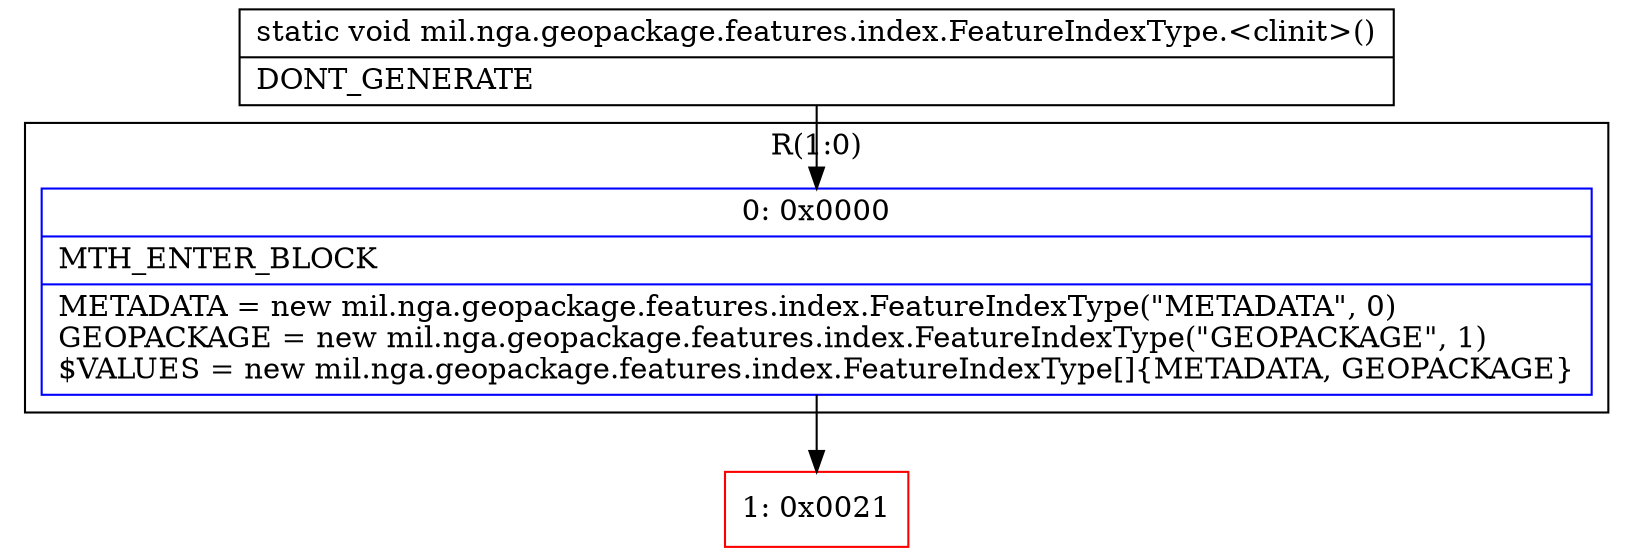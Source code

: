 digraph "CFG formil.nga.geopackage.features.index.FeatureIndexType.\<clinit\>()V" {
subgraph cluster_Region_1513641267 {
label = "R(1:0)";
node [shape=record,color=blue];
Node_0 [shape=record,label="{0\:\ 0x0000|MTH_ENTER_BLOCK\l|METADATA = new mil.nga.geopackage.features.index.FeatureIndexType(\"METADATA\", 0)\lGEOPACKAGE = new mil.nga.geopackage.features.index.FeatureIndexType(\"GEOPACKAGE\", 1)\l$VALUES = new mil.nga.geopackage.features.index.FeatureIndexType[]\{METADATA, GEOPACKAGE\}\l}"];
}
Node_1 [shape=record,color=red,label="{1\:\ 0x0021}"];
MethodNode[shape=record,label="{static void mil.nga.geopackage.features.index.FeatureIndexType.\<clinit\>()  | DONT_GENERATE\l}"];
MethodNode -> Node_0;
Node_0 -> Node_1;
}

